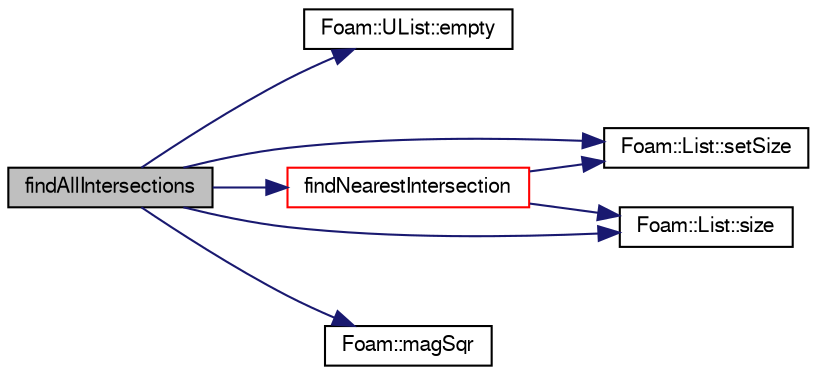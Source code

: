 digraph "findAllIntersections"
{
  bgcolor="transparent";
  edge [fontname="FreeSans",fontsize="10",labelfontname="FreeSans",labelfontsize="10"];
  node [fontname="FreeSans",fontsize="10",shape=record];
  rankdir="LR";
  Node28 [label="findAllIntersections",height=0.2,width=0.4,color="black", fillcolor="grey75", style="filled", fontcolor="black"];
  Node28 -> Node29 [color="midnightblue",fontsize="10",style="solid",fontname="FreeSans"];
  Node29 [label="Foam::UList::empty",height=0.2,width=0.4,color="black",URL="$a25698.html#a644718bb2fb240de962dc3c9a1fdf0dc",tooltip="Return true if the UList is empty (ie, size() is zero). "];
  Node28 -> Node30 [color="midnightblue",fontsize="10",style="solid",fontname="FreeSans"];
  Node30 [label="findNearestIntersection",height=0.2,width=0.4,color="red",URL="$a25250.html#a4dc008ad9d2f7508185509bb78fb046d"];
  Node30 -> Node31 [color="midnightblue",fontsize="10",style="solid",fontname="FreeSans"];
  Node31 [label="Foam::List::setSize",height=0.2,width=0.4,color="black",URL="$a25694.html#aedb985ffeaf1bdbfeccc2a8730405703",tooltip="Reset size of List. "];
  Node30 -> Node32 [color="midnightblue",fontsize="10",style="solid",fontname="FreeSans"];
  Node32 [label="Foam::List::size",height=0.2,width=0.4,color="black",URL="$a25694.html#a8a5f6fa29bd4b500caf186f60245b384",tooltip="Override size to be inconsistent with allocated storage. "];
  Node28 -> Node34 [color="midnightblue",fontsize="10",style="solid",fontname="FreeSans"];
  Node34 [label="Foam::magSqr",height=0.2,width=0.4,color="black",URL="$a21124.html#ae6fff2c6981e6d9618aa5038e69def6e"];
  Node28 -> Node31 [color="midnightblue",fontsize="10",style="solid",fontname="FreeSans"];
  Node28 -> Node32 [color="midnightblue",fontsize="10",style="solid",fontname="FreeSans"];
}
